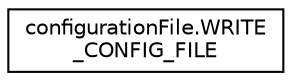 digraph "Graphical Class Hierarchy"
{
 // LATEX_PDF_SIZE
  edge [fontname="Helvetica",fontsize="10",labelfontname="Helvetica",labelfontsize="10"];
  node [fontname="Helvetica",fontsize="10",shape=record];
  rankdir="LR";
  Node0 [label="configurationFile.WRITE\l_CONFIG_FILE",height=0.2,width=0.4,color="black", fillcolor="white", style="filled",URL="$classconfiguration_file_1_1_w_r_i_t_e___c_o_n_f_i_g___f_i_l_e.html",tooltip=" "];
}
